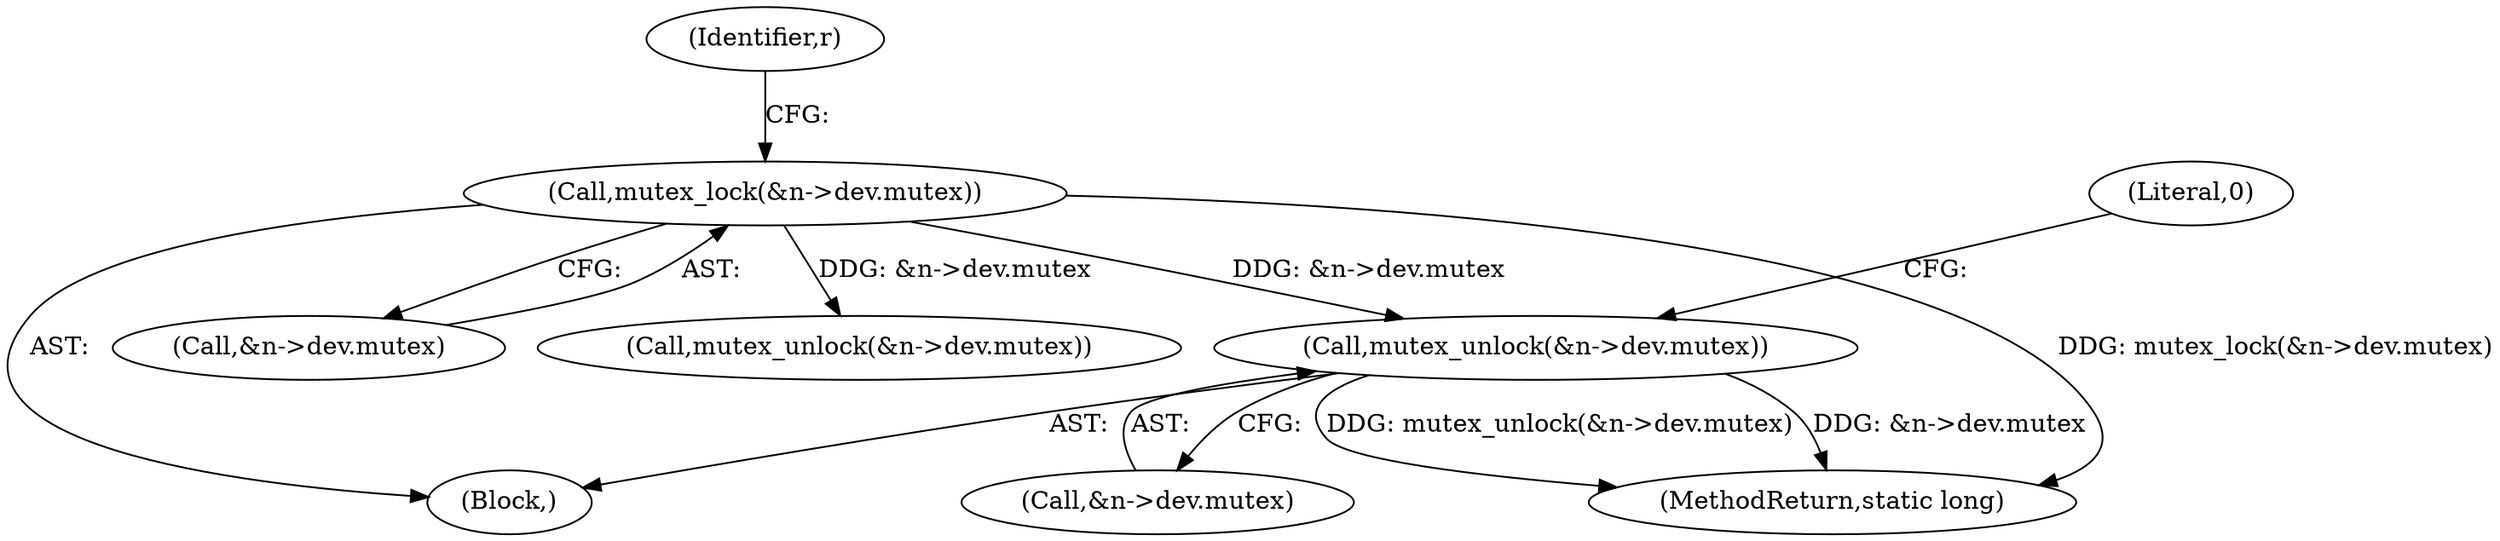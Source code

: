 digraph "0_linux_dd7633ecd553a5e304d349aa6f8eb8a0417098c5@API" {
"1000304" [label="(Call,mutex_unlock(&n->dev.mutex))"];
"1000117" [label="(Call,mutex_lock(&n->dev.mutex))"];
"1000305" [label="(Call,&n->dev.mutex)"];
"1000312" [label="(Literal,0)"];
"1000338" [label="(Call,mutex_unlock(&n->dev.mutex))"];
"1000118" [label="(Call,&n->dev.mutex)"];
"1000106" [label="(Block,)"];
"1000117" [label="(Call,mutex_lock(&n->dev.mutex))"];
"1000304" [label="(Call,mutex_unlock(&n->dev.mutex))"];
"1000125" [label="(Identifier,r)"];
"1000347" [label="(MethodReturn,static long)"];
"1000304" -> "1000106"  [label="AST: "];
"1000304" -> "1000305"  [label="CFG: "];
"1000305" -> "1000304"  [label="AST: "];
"1000312" -> "1000304"  [label="CFG: "];
"1000304" -> "1000347"  [label="DDG: mutex_unlock(&n->dev.mutex)"];
"1000304" -> "1000347"  [label="DDG: &n->dev.mutex"];
"1000117" -> "1000304"  [label="DDG: &n->dev.mutex"];
"1000117" -> "1000106"  [label="AST: "];
"1000117" -> "1000118"  [label="CFG: "];
"1000118" -> "1000117"  [label="AST: "];
"1000125" -> "1000117"  [label="CFG: "];
"1000117" -> "1000347"  [label="DDG: mutex_lock(&n->dev.mutex)"];
"1000117" -> "1000338"  [label="DDG: &n->dev.mutex"];
}
